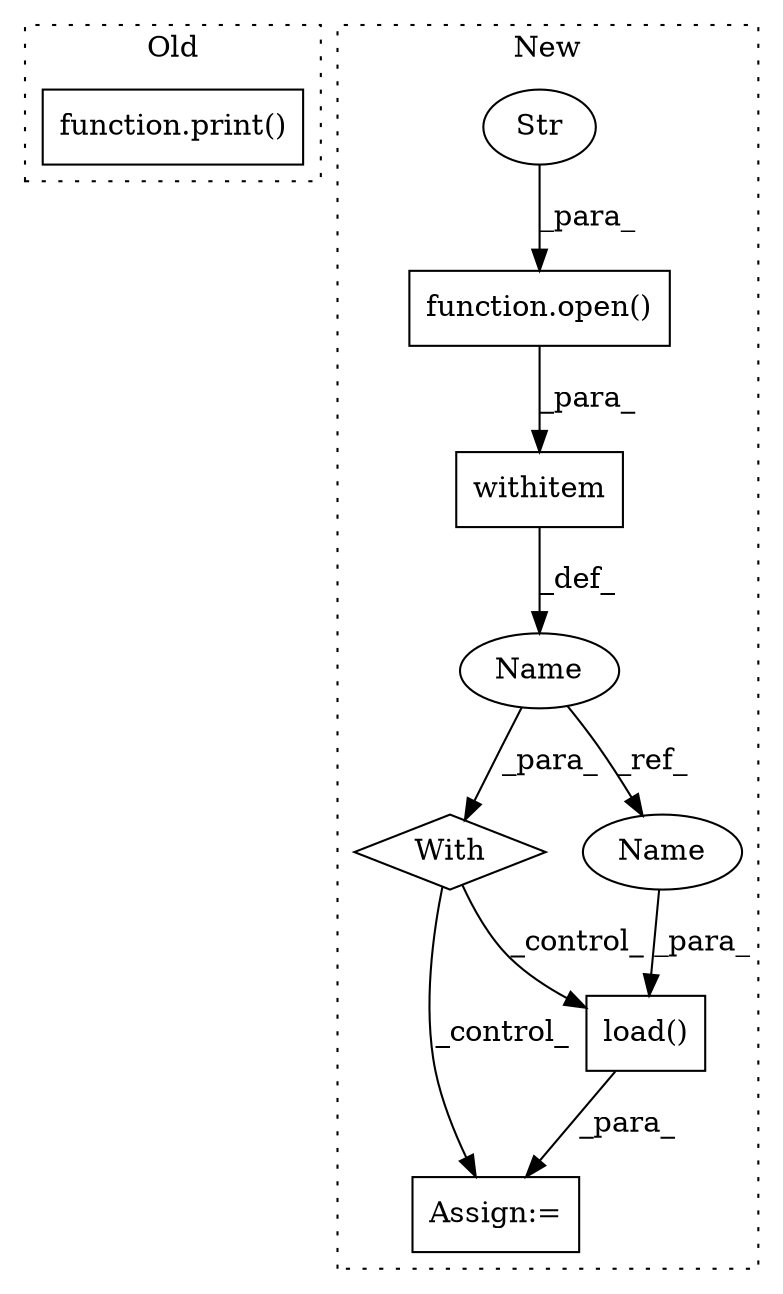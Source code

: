 digraph G {
subgraph cluster0 {
1 [label="function.print()" a="75" s="2916,2930" l="6,1" shape="box"];
label = "Old";
style="dotted";
}
subgraph cluster1 {
2 [label="function.open()" a="75" s="3037,3061" l="5,1" shape="box"];
3 [label="Str" a="66" s="3057" l="4" shape="ellipse"];
4 [label="With" a="39" s="3032,3041" l="5,40" shape="diamond"];
5 [label="withitem" a="49" s="3037" l="4" shape="box"];
6 [label="Name" a="87" s="3066" l="1" shape="ellipse"];
7 [label="Assign:=" a="68" s="3083" l="3" shape="box"];
8 [label="load()" a="75" s="3086,3099" l="12,1" shape="box"];
9 [label="Name" a="87" s="3098" l="1" shape="ellipse"];
label = "New";
style="dotted";
}
2 -> 5 [label="_para_"];
3 -> 2 [label="_para_"];
4 -> 8 [label="_control_"];
4 -> 7 [label="_control_"];
5 -> 6 [label="_def_"];
6 -> 9 [label="_ref_"];
6 -> 4 [label="_para_"];
8 -> 7 [label="_para_"];
9 -> 8 [label="_para_"];
}